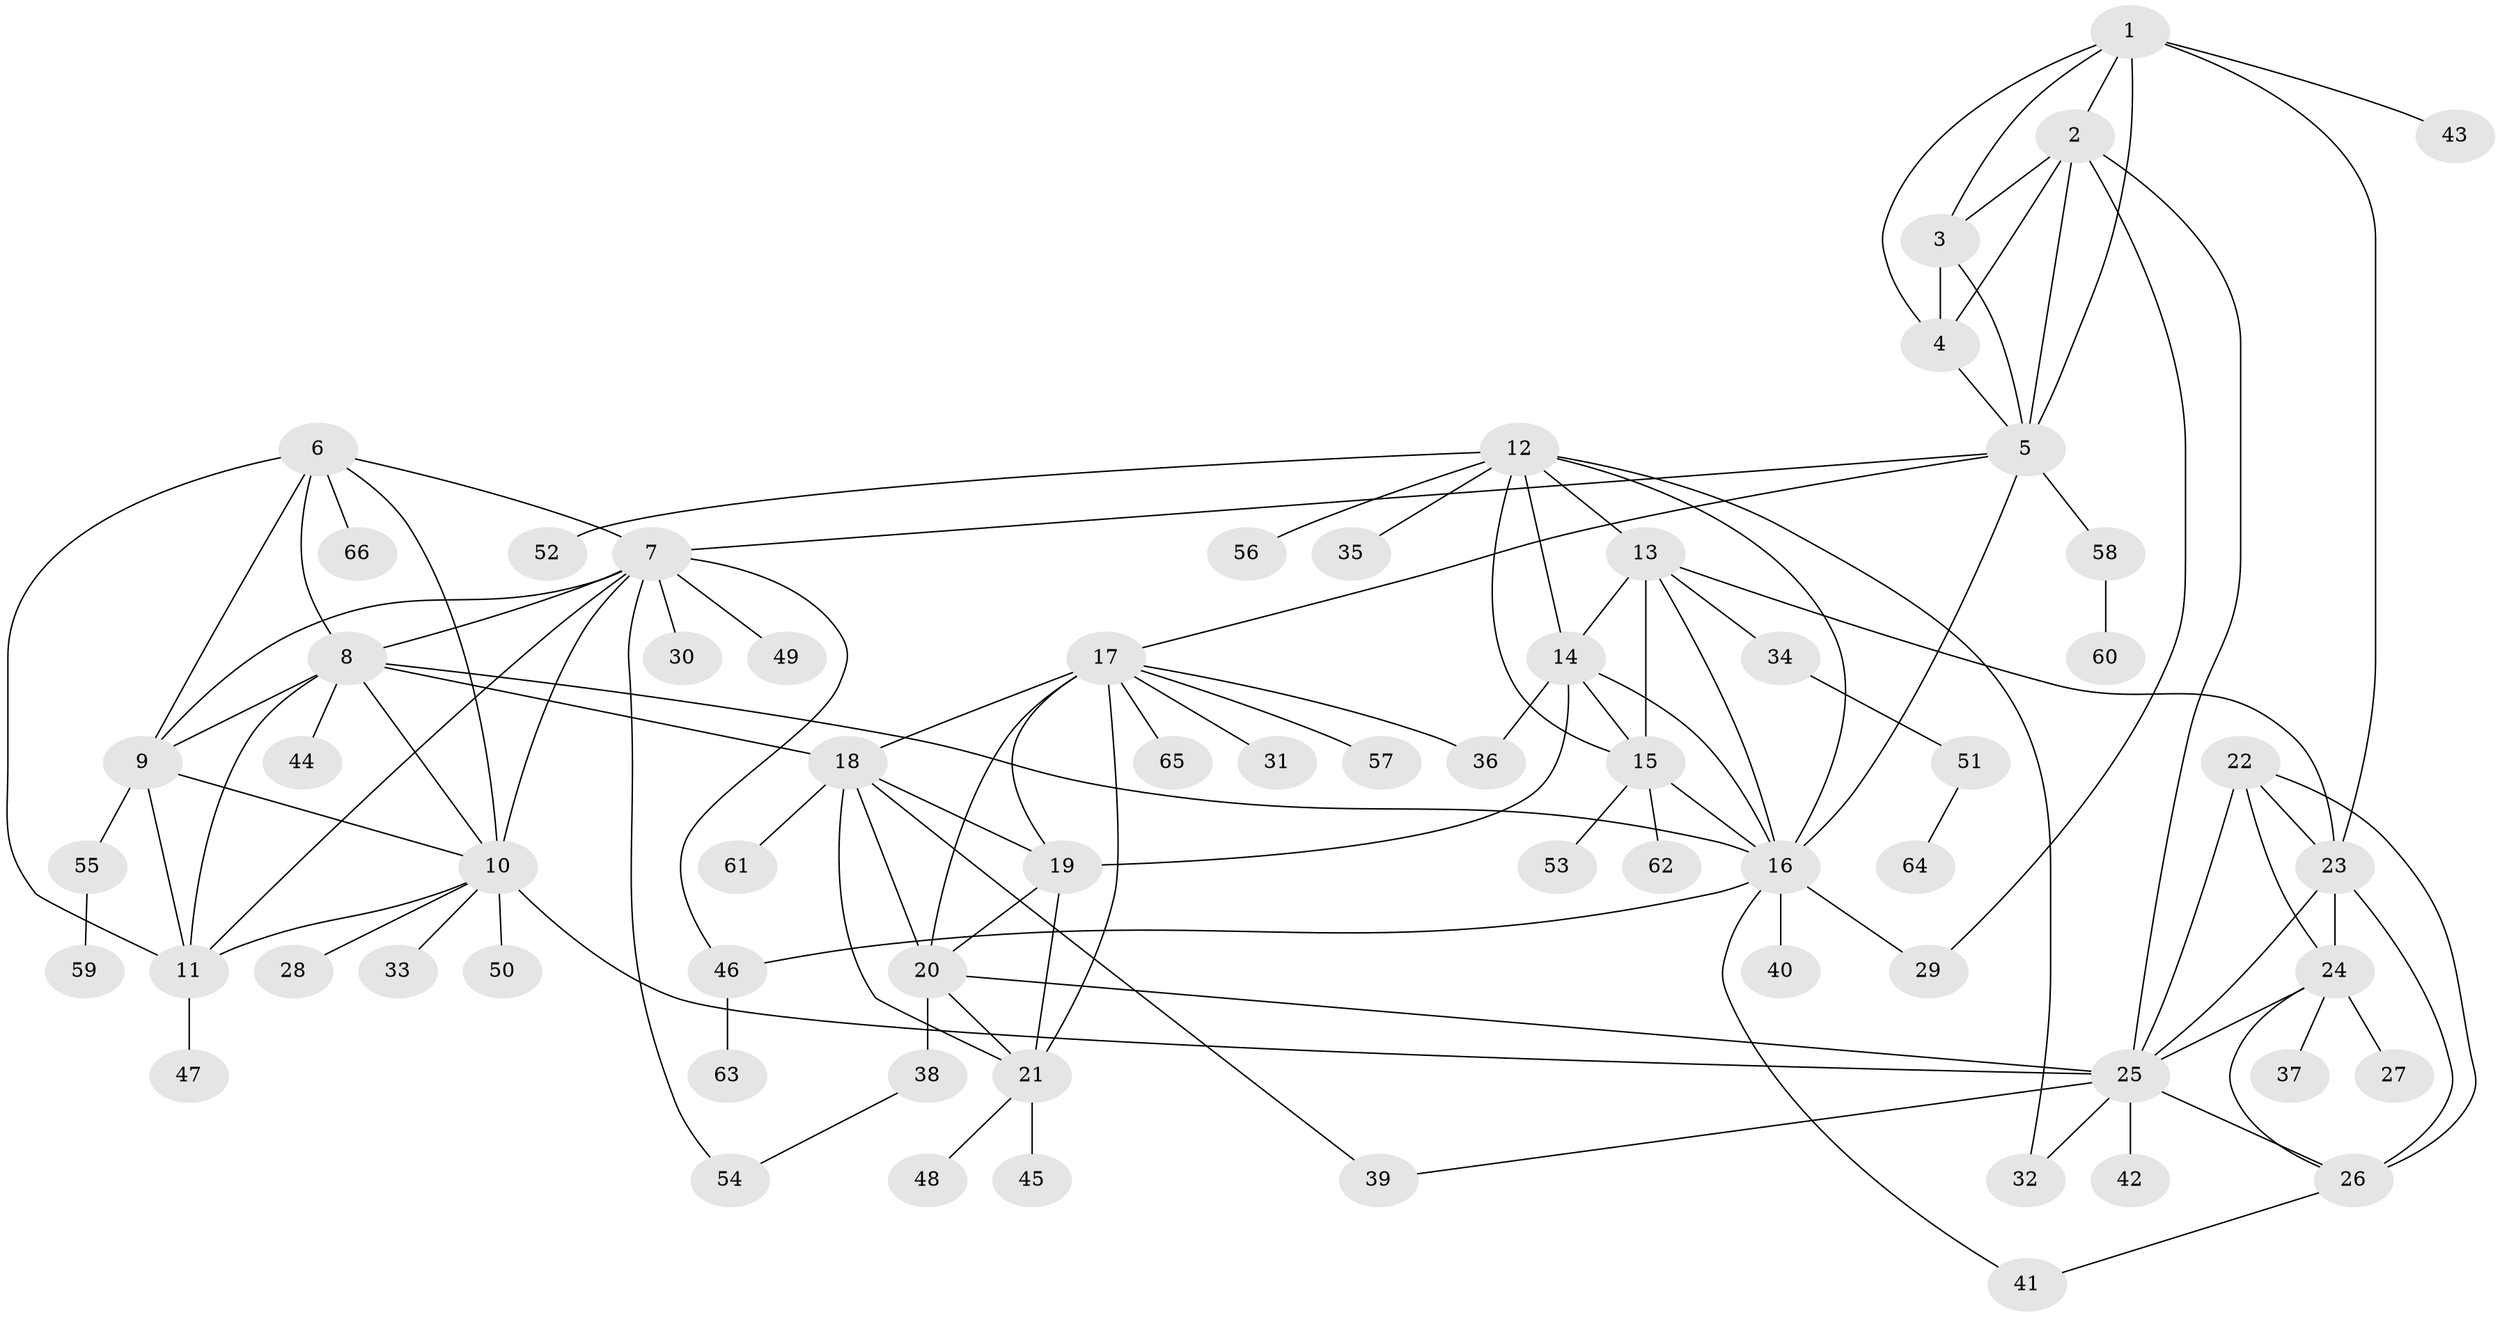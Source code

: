 // original degree distribution, {9: 0.022727272727272728, 10: 0.03787878787878788, 6: 0.03787878787878788, 7: 0.045454545454545456, 11: 0.022727272727272728, 5: 0.022727272727272728, 12: 0.015151515151515152, 8: 0.007575757575757576, 15: 0.007575757575757576, 14: 0.007575757575757576, 1: 0.6136363636363636, 2: 0.09848484848484848, 3: 0.05303030303030303, 4: 0.007575757575757576}
// Generated by graph-tools (version 1.1) at 2025/37/03/09/25 02:37:29]
// undirected, 66 vertices, 113 edges
graph export_dot {
graph [start="1"]
  node [color=gray90,style=filled];
  1;
  2;
  3;
  4;
  5;
  6;
  7;
  8;
  9;
  10;
  11;
  12;
  13;
  14;
  15;
  16;
  17;
  18;
  19;
  20;
  21;
  22;
  23;
  24;
  25;
  26;
  27;
  28;
  29;
  30;
  31;
  32;
  33;
  34;
  35;
  36;
  37;
  38;
  39;
  40;
  41;
  42;
  43;
  44;
  45;
  46;
  47;
  48;
  49;
  50;
  51;
  52;
  53;
  54;
  55;
  56;
  57;
  58;
  59;
  60;
  61;
  62;
  63;
  64;
  65;
  66;
  1 -- 2 [weight=2.0];
  1 -- 3 [weight=1.0];
  1 -- 4 [weight=1.0];
  1 -- 5 [weight=1.0];
  1 -- 23 [weight=1.0];
  1 -- 43 [weight=2.0];
  2 -- 3 [weight=2.0];
  2 -- 4 [weight=2.0];
  2 -- 5 [weight=2.0];
  2 -- 25 [weight=1.0];
  2 -- 29 [weight=1.0];
  3 -- 4 [weight=1.0];
  3 -- 5 [weight=1.0];
  4 -- 5 [weight=1.0];
  5 -- 7 [weight=1.0];
  5 -- 16 [weight=1.0];
  5 -- 17 [weight=1.0];
  5 -- 58 [weight=1.0];
  6 -- 7 [weight=1.0];
  6 -- 8 [weight=1.0];
  6 -- 9 [weight=1.0];
  6 -- 10 [weight=1.0];
  6 -- 11 [weight=1.0];
  6 -- 66 [weight=1.0];
  7 -- 8 [weight=1.0];
  7 -- 9 [weight=1.0];
  7 -- 10 [weight=1.0];
  7 -- 11 [weight=1.0];
  7 -- 30 [weight=1.0];
  7 -- 46 [weight=1.0];
  7 -- 49 [weight=1.0];
  7 -- 54 [weight=1.0];
  8 -- 9 [weight=1.0];
  8 -- 10 [weight=1.0];
  8 -- 11 [weight=1.0];
  8 -- 16 [weight=1.0];
  8 -- 18 [weight=1.0];
  8 -- 44 [weight=1.0];
  9 -- 10 [weight=1.0];
  9 -- 11 [weight=1.0];
  9 -- 55 [weight=1.0];
  10 -- 11 [weight=1.0];
  10 -- 25 [weight=1.0];
  10 -- 28 [weight=1.0];
  10 -- 33 [weight=1.0];
  10 -- 50 [weight=1.0];
  11 -- 47 [weight=1.0];
  12 -- 13 [weight=2.0];
  12 -- 14 [weight=1.0];
  12 -- 15 [weight=1.0];
  12 -- 16 [weight=1.0];
  12 -- 32 [weight=1.0];
  12 -- 35 [weight=1.0];
  12 -- 52 [weight=2.0];
  12 -- 56 [weight=1.0];
  13 -- 14 [weight=2.0];
  13 -- 15 [weight=2.0];
  13 -- 16 [weight=2.0];
  13 -- 23 [weight=1.0];
  13 -- 34 [weight=1.0];
  14 -- 15 [weight=1.0];
  14 -- 16 [weight=1.0];
  14 -- 19 [weight=1.0];
  14 -- 36 [weight=5.0];
  15 -- 16 [weight=1.0];
  15 -- 53 [weight=1.0];
  15 -- 62 [weight=1.0];
  16 -- 29 [weight=1.0];
  16 -- 40 [weight=4.0];
  16 -- 41 [weight=1.0];
  16 -- 46 [weight=1.0];
  17 -- 18 [weight=1.0];
  17 -- 19 [weight=2.0];
  17 -- 20 [weight=1.0];
  17 -- 21 [weight=1.0];
  17 -- 31 [weight=1.0];
  17 -- 36 [weight=1.0];
  17 -- 57 [weight=1.0];
  17 -- 65 [weight=1.0];
  18 -- 19 [weight=2.0];
  18 -- 20 [weight=1.0];
  18 -- 21 [weight=1.0];
  18 -- 39 [weight=1.0];
  18 -- 61 [weight=2.0];
  19 -- 20 [weight=2.0];
  19 -- 21 [weight=2.0];
  20 -- 21 [weight=1.0];
  20 -- 25 [weight=1.0];
  20 -- 38 [weight=5.0];
  21 -- 45 [weight=2.0];
  21 -- 48 [weight=1.0];
  22 -- 23 [weight=2.0];
  22 -- 24 [weight=1.0];
  22 -- 25 [weight=1.0];
  22 -- 26 [weight=1.0];
  23 -- 24 [weight=2.0];
  23 -- 25 [weight=2.0];
  23 -- 26 [weight=2.0];
  24 -- 25 [weight=1.0];
  24 -- 26 [weight=1.0];
  24 -- 27 [weight=3.0];
  24 -- 37 [weight=1.0];
  25 -- 26 [weight=1.0];
  25 -- 32 [weight=1.0];
  25 -- 39 [weight=1.0];
  25 -- 42 [weight=3.0];
  26 -- 41 [weight=1.0];
  34 -- 51 [weight=1.0];
  38 -- 54 [weight=1.0];
  46 -- 63 [weight=1.0];
  51 -- 64 [weight=1.0];
  55 -- 59 [weight=1.0];
  58 -- 60 [weight=1.0];
}
